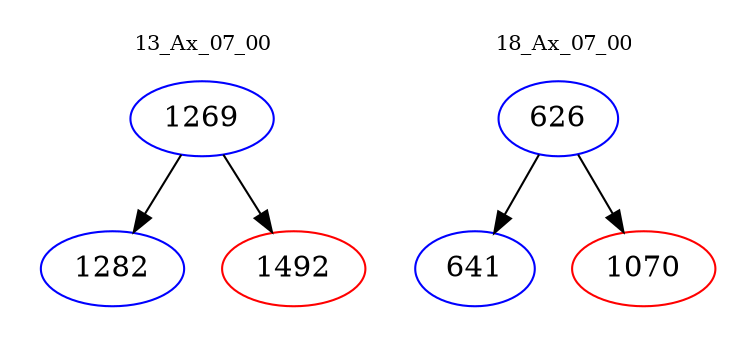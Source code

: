 digraph{
subgraph cluster_0 {
color = white
label = "13_Ax_07_00";
fontsize=10;
T0_1269 [label="1269", color="blue"]
T0_1269 -> T0_1282 [color="black"]
T0_1282 [label="1282", color="blue"]
T0_1269 -> T0_1492 [color="black"]
T0_1492 [label="1492", color="red"]
}
subgraph cluster_1 {
color = white
label = "18_Ax_07_00";
fontsize=10;
T1_626 [label="626", color="blue"]
T1_626 -> T1_641 [color="black"]
T1_641 [label="641", color="blue"]
T1_626 -> T1_1070 [color="black"]
T1_1070 [label="1070", color="red"]
}
}
